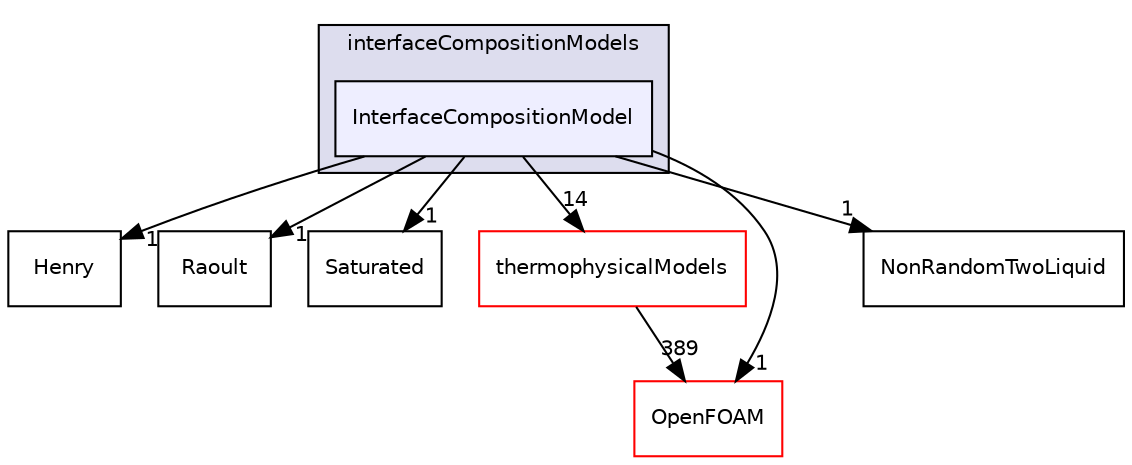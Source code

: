 digraph "src/phaseSystemModels/reactingEulerFoam/interfacialCompositionModels/interfaceCompositionModels/InterfaceCompositionModel" {
  bgcolor=transparent;
  compound=true
  node [ fontsize="10", fontname="Helvetica"];
  edge [ labelfontsize="10", labelfontname="Helvetica"];
  subgraph clusterdir_a63b1632811abe8b1c693b44c789df0c {
    graph [ bgcolor="#ddddee", pencolor="black", label="interfaceCompositionModels" fontname="Helvetica", fontsize="10", URL="dir_a63b1632811abe8b1c693b44c789df0c.html"]
  dir_7d0094ac2bbb210e9cea56efc5b2af28 [shape=box, label="InterfaceCompositionModel", style="filled", fillcolor="#eeeeff", pencolor="black", URL="dir_7d0094ac2bbb210e9cea56efc5b2af28.html"];
  }
  dir_320644df7b7005d182e9accb7987ae55 [shape=box label="Henry" URL="dir_320644df7b7005d182e9accb7987ae55.html"];
  dir_36817c8d23bf4f1ebdf8253f38e3531a [shape=box label="Raoult" URL="dir_36817c8d23bf4f1ebdf8253f38e3531a.html"];
  dir_af13b6269b6a462a1ff40852572d2571 [shape=box label="Saturated" URL="dir_af13b6269b6a462a1ff40852572d2571.html"];
  dir_2778d089ec5c4f66810b11f753867003 [shape=box label="thermophysicalModels" color="red" URL="dir_2778d089ec5c4f66810b11f753867003.html"];
  dir_c5473ff19b20e6ec4dfe5c310b3778a8 [shape=box label="OpenFOAM" color="red" URL="dir_c5473ff19b20e6ec4dfe5c310b3778a8.html"];
  dir_d3b6559b1265b2508ef78dfd2bf10d5a [shape=box label="NonRandomTwoLiquid" URL="dir_d3b6559b1265b2508ef78dfd2bf10d5a.html"];
  dir_7d0094ac2bbb210e9cea56efc5b2af28->dir_320644df7b7005d182e9accb7987ae55 [headlabel="1", labeldistance=1.5 headhref="dir_003043_003041.html"];
  dir_7d0094ac2bbb210e9cea56efc5b2af28->dir_36817c8d23bf4f1ebdf8253f38e3531a [headlabel="1", labeldistance=1.5 headhref="dir_003043_003046.html"];
  dir_7d0094ac2bbb210e9cea56efc5b2af28->dir_af13b6269b6a462a1ff40852572d2571 [headlabel="1", labeldistance=1.5 headhref="dir_003043_003047.html"];
  dir_7d0094ac2bbb210e9cea56efc5b2af28->dir_2778d089ec5c4f66810b11f753867003 [headlabel="14", labeldistance=1.5 headhref="dir_003043_001225.html"];
  dir_7d0094ac2bbb210e9cea56efc5b2af28->dir_c5473ff19b20e6ec4dfe5c310b3778a8 [headlabel="1", labeldistance=1.5 headhref="dir_003043_002151.html"];
  dir_7d0094ac2bbb210e9cea56efc5b2af28->dir_d3b6559b1265b2508ef78dfd2bf10d5a [headlabel="1", labeldistance=1.5 headhref="dir_003043_003045.html"];
  dir_2778d089ec5c4f66810b11f753867003->dir_c5473ff19b20e6ec4dfe5c310b3778a8 [headlabel="389", labeldistance=1.5 headhref="dir_001225_002151.html"];
}
